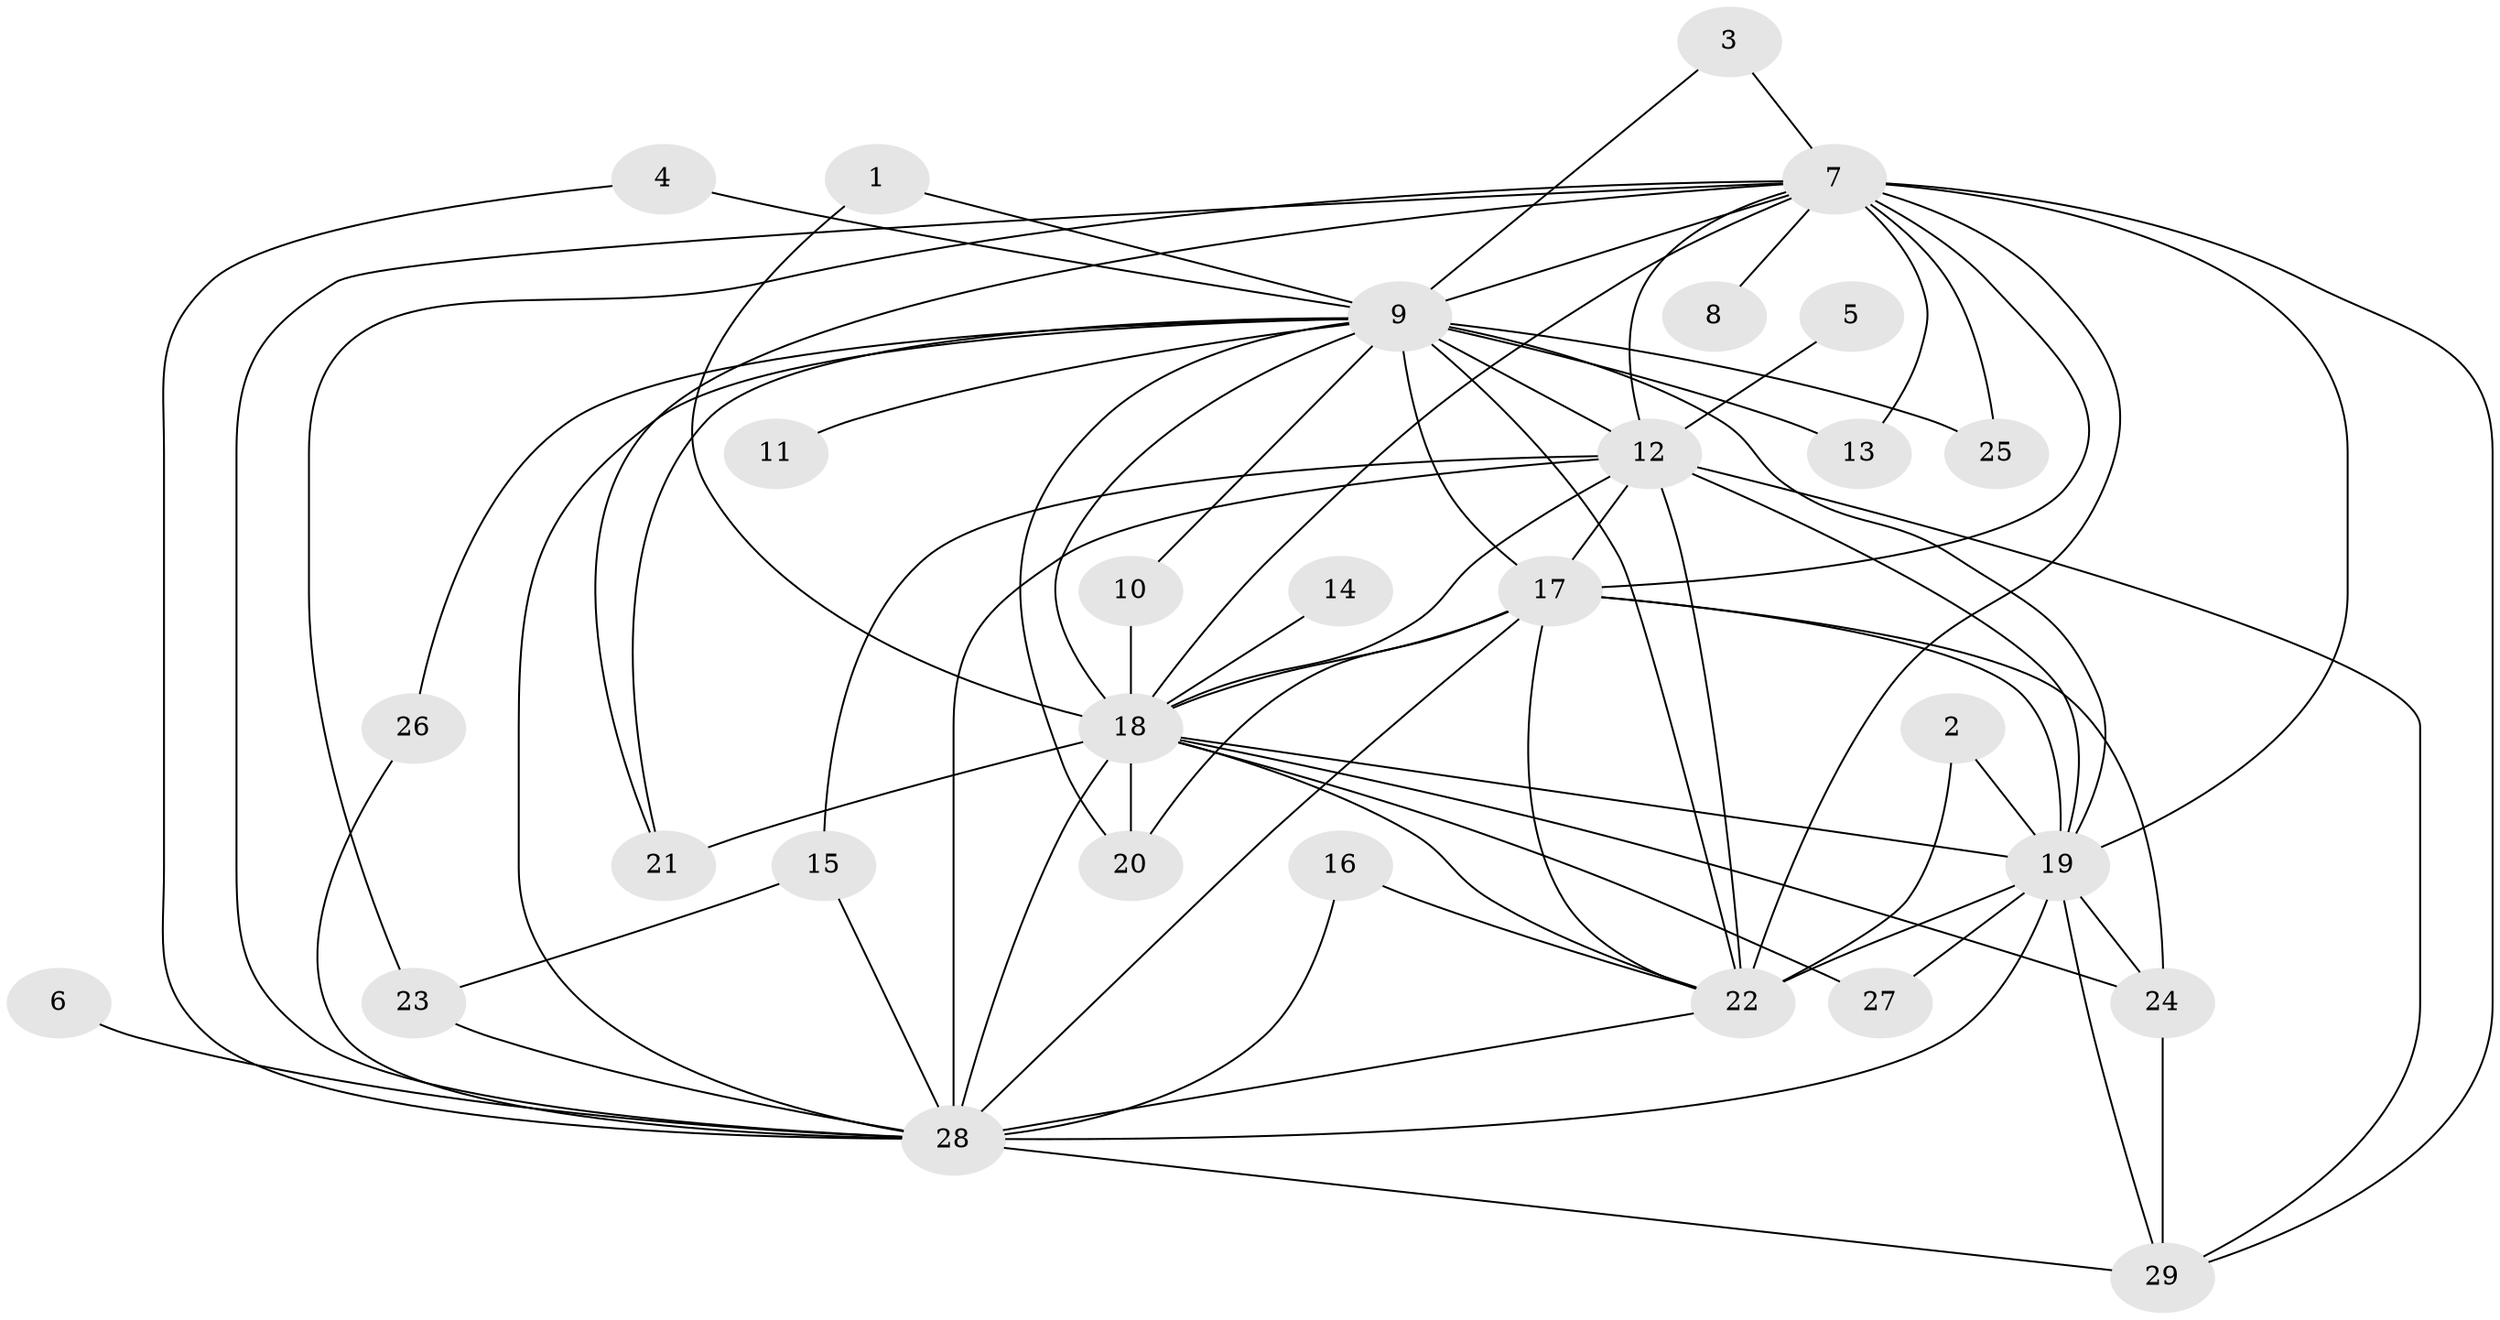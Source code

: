 // original degree distribution, {14: 0.05357142857142857, 12: 0.017857142857142856, 24: 0.017857142857142856, 11: 0.017857142857142856, 16: 0.017857142857142856, 21: 0.017857142857142856, 22: 0.017857142857142856, 19: 0.017857142857142856, 4: 0.03571428571428571, 2: 0.6607142857142857, 5: 0.03571428571428571, 3: 0.08928571428571429}
// Generated by graph-tools (version 1.1) at 2025/36/03/04/25 23:36:29]
// undirected, 29 vertices, 72 edges
graph export_dot {
  node [color=gray90,style=filled];
  1;
  2;
  3;
  4;
  5;
  6;
  7;
  8;
  9;
  10;
  11;
  12;
  13;
  14;
  15;
  16;
  17;
  18;
  19;
  20;
  21;
  22;
  23;
  24;
  25;
  26;
  27;
  28;
  29;
  1 -- 9 [weight=1.0];
  1 -- 18 [weight=1.0];
  2 -- 19 [weight=1.0];
  2 -- 22 [weight=1.0];
  3 -- 7 [weight=1.0];
  3 -- 9 [weight=1.0];
  4 -- 9 [weight=1.0];
  4 -- 28 [weight=1.0];
  5 -- 12 [weight=1.0];
  6 -- 28 [weight=1.0];
  7 -- 8 [weight=1.0];
  7 -- 9 [weight=1.0];
  7 -- 12 [weight=2.0];
  7 -- 13 [weight=1.0];
  7 -- 17 [weight=1.0];
  7 -- 18 [weight=1.0];
  7 -- 19 [weight=2.0];
  7 -- 21 [weight=1.0];
  7 -- 22 [weight=4.0];
  7 -- 23 [weight=2.0];
  7 -- 25 [weight=1.0];
  7 -- 28 [weight=1.0];
  7 -- 29 [weight=1.0];
  9 -- 10 [weight=1.0];
  9 -- 11 [weight=1.0];
  9 -- 12 [weight=1.0];
  9 -- 13 [weight=1.0];
  9 -- 17 [weight=2.0];
  9 -- 18 [weight=1.0];
  9 -- 19 [weight=3.0];
  9 -- 20 [weight=2.0];
  9 -- 21 [weight=1.0];
  9 -- 22 [weight=3.0];
  9 -- 25 [weight=1.0];
  9 -- 26 [weight=1.0];
  9 -- 28 [weight=1.0];
  10 -- 18 [weight=1.0];
  12 -- 15 [weight=1.0];
  12 -- 17 [weight=1.0];
  12 -- 18 [weight=1.0];
  12 -- 19 [weight=2.0];
  12 -- 22 [weight=2.0];
  12 -- 28 [weight=2.0];
  12 -- 29 [weight=1.0];
  14 -- 18 [weight=1.0];
  15 -- 23 [weight=1.0];
  15 -- 28 [weight=2.0];
  16 -- 22 [weight=1.0];
  16 -- 28 [weight=1.0];
  17 -- 18 [weight=1.0];
  17 -- 19 [weight=2.0];
  17 -- 20 [weight=1.0];
  17 -- 22 [weight=2.0];
  17 -- 24 [weight=1.0];
  17 -- 28 [weight=3.0];
  18 -- 19 [weight=3.0];
  18 -- 20 [weight=1.0];
  18 -- 21 [weight=1.0];
  18 -- 22 [weight=3.0];
  18 -- 24 [weight=1.0];
  18 -- 27 [weight=1.0];
  18 -- 28 [weight=1.0];
  19 -- 22 [weight=5.0];
  19 -- 24 [weight=2.0];
  19 -- 27 [weight=1.0];
  19 -- 28 [weight=2.0];
  19 -- 29 [weight=1.0];
  22 -- 28 [weight=2.0];
  23 -- 28 [weight=2.0];
  24 -- 29 [weight=1.0];
  26 -- 28 [weight=1.0];
  28 -- 29 [weight=1.0];
}
